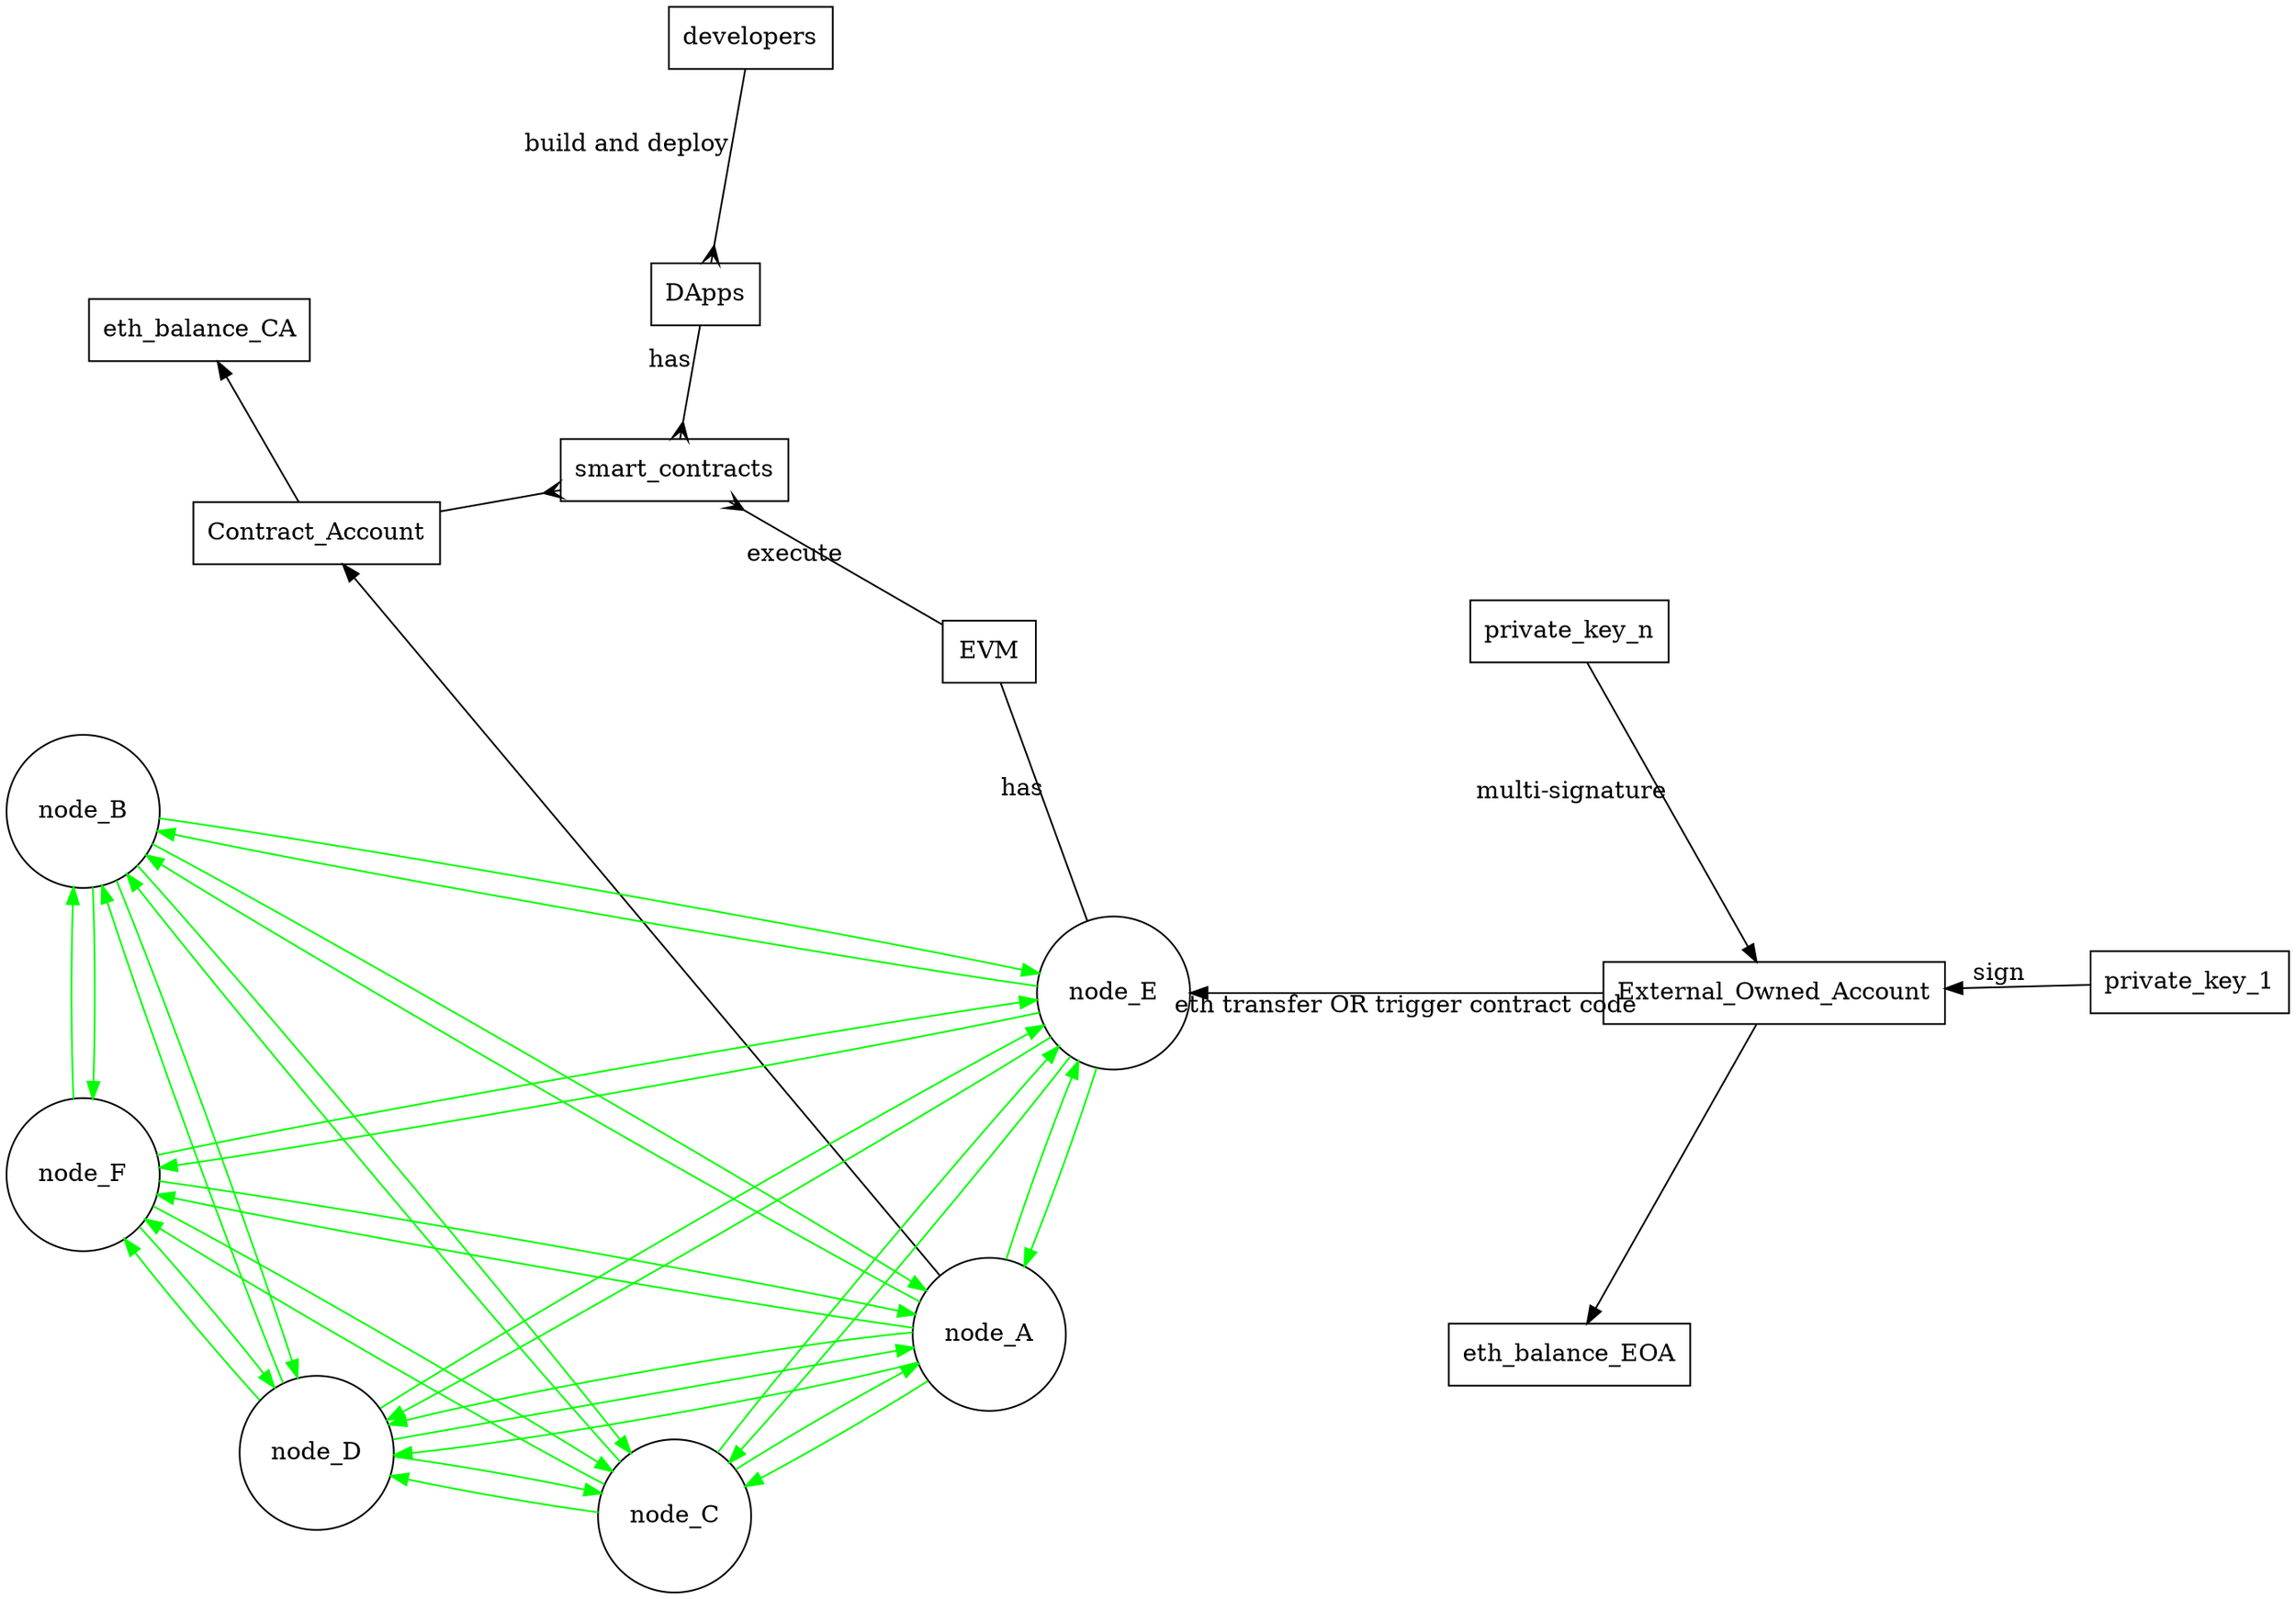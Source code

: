 digraph ethereum {

  layout="circo";
  node [shape = circle];

  node_A -> node_B [color="green"];
  node_A -> node_C [color="green"];
  node_A -> node_D [color="green"];
  node_A -> node_D [color="green"];
  node_A -> node_E [color="green"];
  node_A -> node_F [color="green"];

  node_B -> node_A [color="green"];
  node_B -> node_C [color="green"];
  node_B -> node_D [color="green"];
  node_B -> node_E [color="green"];
  node_B -> node_F [color="green"];

  node_C -> node_A [color="green"];
  node_C -> node_B [color="green"];
  node_C -> node_D [color="green"];
  node_C -> node_E [color="green"];
  node_C -> node_F [color="green"];

  node_D -> node_A [color="green"];
  node_D -> node_B [color="green"];
  node_D -> node_C [color="green"];
  node_D -> node_E [color="green"];
  node_D -> node_F [color="green"];

  node_E -> node_A [color="green"];
  node_E -> node_B [color="green"];
  node_E -> node_C [color="green"];
  node_E -> node_D [color="green"];
  node_E -> node_F [color="green"];

  node_F -> node_A [color="green"];
  node_F -> node_B [color="green"];
  node_F -> node_C [color="green"];
  node_F -> node_D [color="green"];
  node_F -> node_E [color="green"];

  rankdir=LR;
  subgraph components_by_node {

  layout="dot";
  node [shape = box];

    node_E -> EVM [label="has" arrowhead="none"];
    EVM -> smart_contracts [label="execute" arrowhead="crow"];

    node_A -> Contract_Account;
    #node_E -> External_Owned_Account;
    Contract_Account -> eth_balance_CA;
    Contract_Account -> smart_contracts [arrowhead="crow"];
    External_Owned_Account -> eth_balance_EOA;
    External_Owned_Account -> node_E [label="eth transfer OR trigger contract code"];

    #Abstract objects

    developers -> DApps [label="build and deploy" arrowhead="crow"];
    DApps -> smart_contracts [arrowhead="crow" label="has"];

    private_key_1 -> External_Owned_Account [label="sign"];
    private_key_n -> External_Owned_Account [label="multi-signature"];


  }

}
